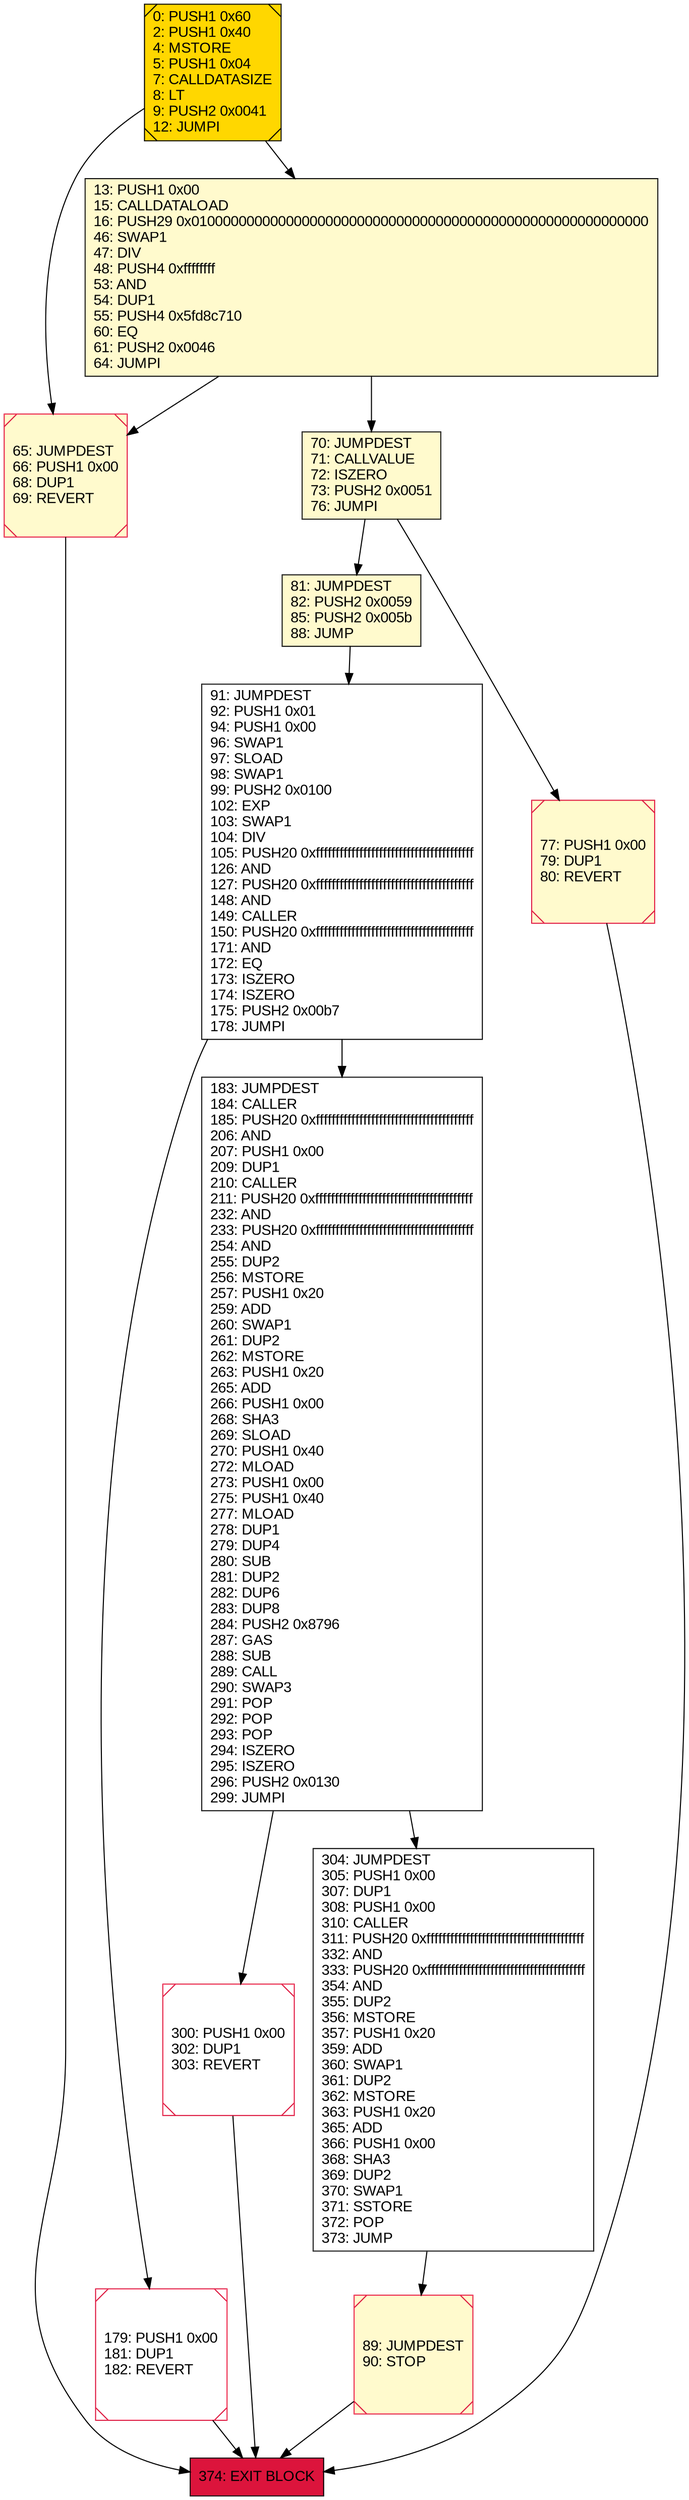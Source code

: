 digraph G {
bgcolor=transparent rankdir=UD;
node [shape=box style=filled color=black fillcolor=white fontname=arial fontcolor=black];
13 [label="13: PUSH1 0x00\l15: CALLDATALOAD\l16: PUSH29 0x0100000000000000000000000000000000000000000000000000000000\l46: SWAP1\l47: DIV\l48: PUSH4 0xffffffff\l53: AND\l54: DUP1\l55: PUSH4 0x5fd8c710\l60: EQ\l61: PUSH2 0x0046\l64: JUMPI\l" fillcolor=lemonchiffon ];
81 [label="81: JUMPDEST\l82: PUSH2 0x0059\l85: PUSH2 0x005b\l88: JUMP\l" fillcolor=lemonchiffon ];
65 [label="65: JUMPDEST\l66: PUSH1 0x00\l68: DUP1\l69: REVERT\l" fillcolor=lemonchiffon shape=Msquare color=crimson ];
77 [label="77: PUSH1 0x00\l79: DUP1\l80: REVERT\l" fillcolor=lemonchiffon shape=Msquare color=crimson ];
91 [label="91: JUMPDEST\l92: PUSH1 0x01\l94: PUSH1 0x00\l96: SWAP1\l97: SLOAD\l98: SWAP1\l99: PUSH2 0x0100\l102: EXP\l103: SWAP1\l104: DIV\l105: PUSH20 0xffffffffffffffffffffffffffffffffffffffff\l126: AND\l127: PUSH20 0xffffffffffffffffffffffffffffffffffffffff\l148: AND\l149: CALLER\l150: PUSH20 0xffffffffffffffffffffffffffffffffffffffff\l171: AND\l172: EQ\l173: ISZERO\l174: ISZERO\l175: PUSH2 0x00b7\l178: JUMPI\l" ];
89 [label="89: JUMPDEST\l90: STOP\l" fillcolor=lemonchiffon shape=Msquare color=crimson ];
300 [label="300: PUSH1 0x00\l302: DUP1\l303: REVERT\l" shape=Msquare color=crimson ];
179 [label="179: PUSH1 0x00\l181: DUP1\l182: REVERT\l" shape=Msquare color=crimson ];
0 [label="0: PUSH1 0x60\l2: PUSH1 0x40\l4: MSTORE\l5: PUSH1 0x04\l7: CALLDATASIZE\l8: LT\l9: PUSH2 0x0041\l12: JUMPI\l" fillcolor=lemonchiffon shape=Msquare fillcolor=gold ];
70 [label="70: JUMPDEST\l71: CALLVALUE\l72: ISZERO\l73: PUSH2 0x0051\l76: JUMPI\l" fillcolor=lemonchiffon ];
374 [label="374: EXIT BLOCK\l" fillcolor=crimson ];
183 [label="183: JUMPDEST\l184: CALLER\l185: PUSH20 0xffffffffffffffffffffffffffffffffffffffff\l206: AND\l207: PUSH1 0x00\l209: DUP1\l210: CALLER\l211: PUSH20 0xffffffffffffffffffffffffffffffffffffffff\l232: AND\l233: PUSH20 0xffffffffffffffffffffffffffffffffffffffff\l254: AND\l255: DUP2\l256: MSTORE\l257: PUSH1 0x20\l259: ADD\l260: SWAP1\l261: DUP2\l262: MSTORE\l263: PUSH1 0x20\l265: ADD\l266: PUSH1 0x00\l268: SHA3\l269: SLOAD\l270: PUSH1 0x40\l272: MLOAD\l273: PUSH1 0x00\l275: PUSH1 0x40\l277: MLOAD\l278: DUP1\l279: DUP4\l280: SUB\l281: DUP2\l282: DUP6\l283: DUP8\l284: PUSH2 0x8796\l287: GAS\l288: SUB\l289: CALL\l290: SWAP3\l291: POP\l292: POP\l293: POP\l294: ISZERO\l295: ISZERO\l296: PUSH2 0x0130\l299: JUMPI\l" ];
304 [label="304: JUMPDEST\l305: PUSH1 0x00\l307: DUP1\l308: PUSH1 0x00\l310: CALLER\l311: PUSH20 0xffffffffffffffffffffffffffffffffffffffff\l332: AND\l333: PUSH20 0xffffffffffffffffffffffffffffffffffffffff\l354: AND\l355: DUP2\l356: MSTORE\l357: PUSH1 0x20\l359: ADD\l360: SWAP1\l361: DUP2\l362: MSTORE\l363: PUSH1 0x20\l365: ADD\l366: PUSH1 0x00\l368: SHA3\l369: DUP2\l370: SWAP1\l371: SSTORE\l372: POP\l373: JUMP\l" ];
13 -> 65;
179 -> 374;
183 -> 304;
81 -> 91;
304 -> 89;
0 -> 65;
65 -> 374;
0 -> 13;
70 -> 81;
13 -> 70;
91 -> 183;
183 -> 300;
70 -> 77;
77 -> 374;
89 -> 374;
300 -> 374;
91 -> 179;
}
